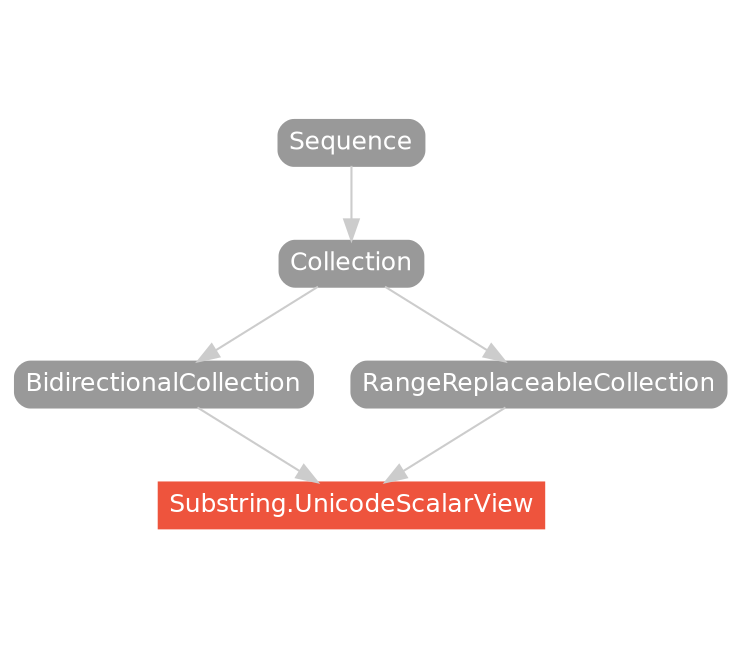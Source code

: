 strict digraph "Substring.UnicodeScalarView - Type Hierarchy - SwiftDoc.org" {
    pad="0.1,0.8"
    node [shape=box, style="filled,rounded", color="#999999", fillcolor="#999999", fontcolor=white, fontname=Helvetica, fontnames="Helvetica,sansserif", fontsize=12, margin="0.07,0.05", height="0.3"]
    edge [color="#cccccc"]
    "BidirectionalCollection" [URL="/protocol/BidirectionalCollection/hierarchy/"]
    "Collection" [URL="/protocol/Collection/hierarchy/"]
    "RangeReplaceableCollection" [URL="/protocol/RangeReplaceableCollection/hierarchy/"]
    "Sequence" [URL="/protocol/Sequence/hierarchy/"]
    "Substring.UnicodeScalarView" [URL="/type/Substring.UnicodeScalarView/", style="filled", fillcolor="#ee543d", color="#ee543d"]    "BidirectionalCollection" -> "Substring.UnicodeScalarView"
    "RangeReplaceableCollection" -> "Substring.UnicodeScalarView"
    "Collection" -> "BidirectionalCollection"
    "Sequence" -> "Collection"
    "Collection" -> "RangeReplaceableCollection"
    "Sequence" -> "Collection"
    subgraph Types {
        rank = max; "Substring.UnicodeScalarView";
    }
}